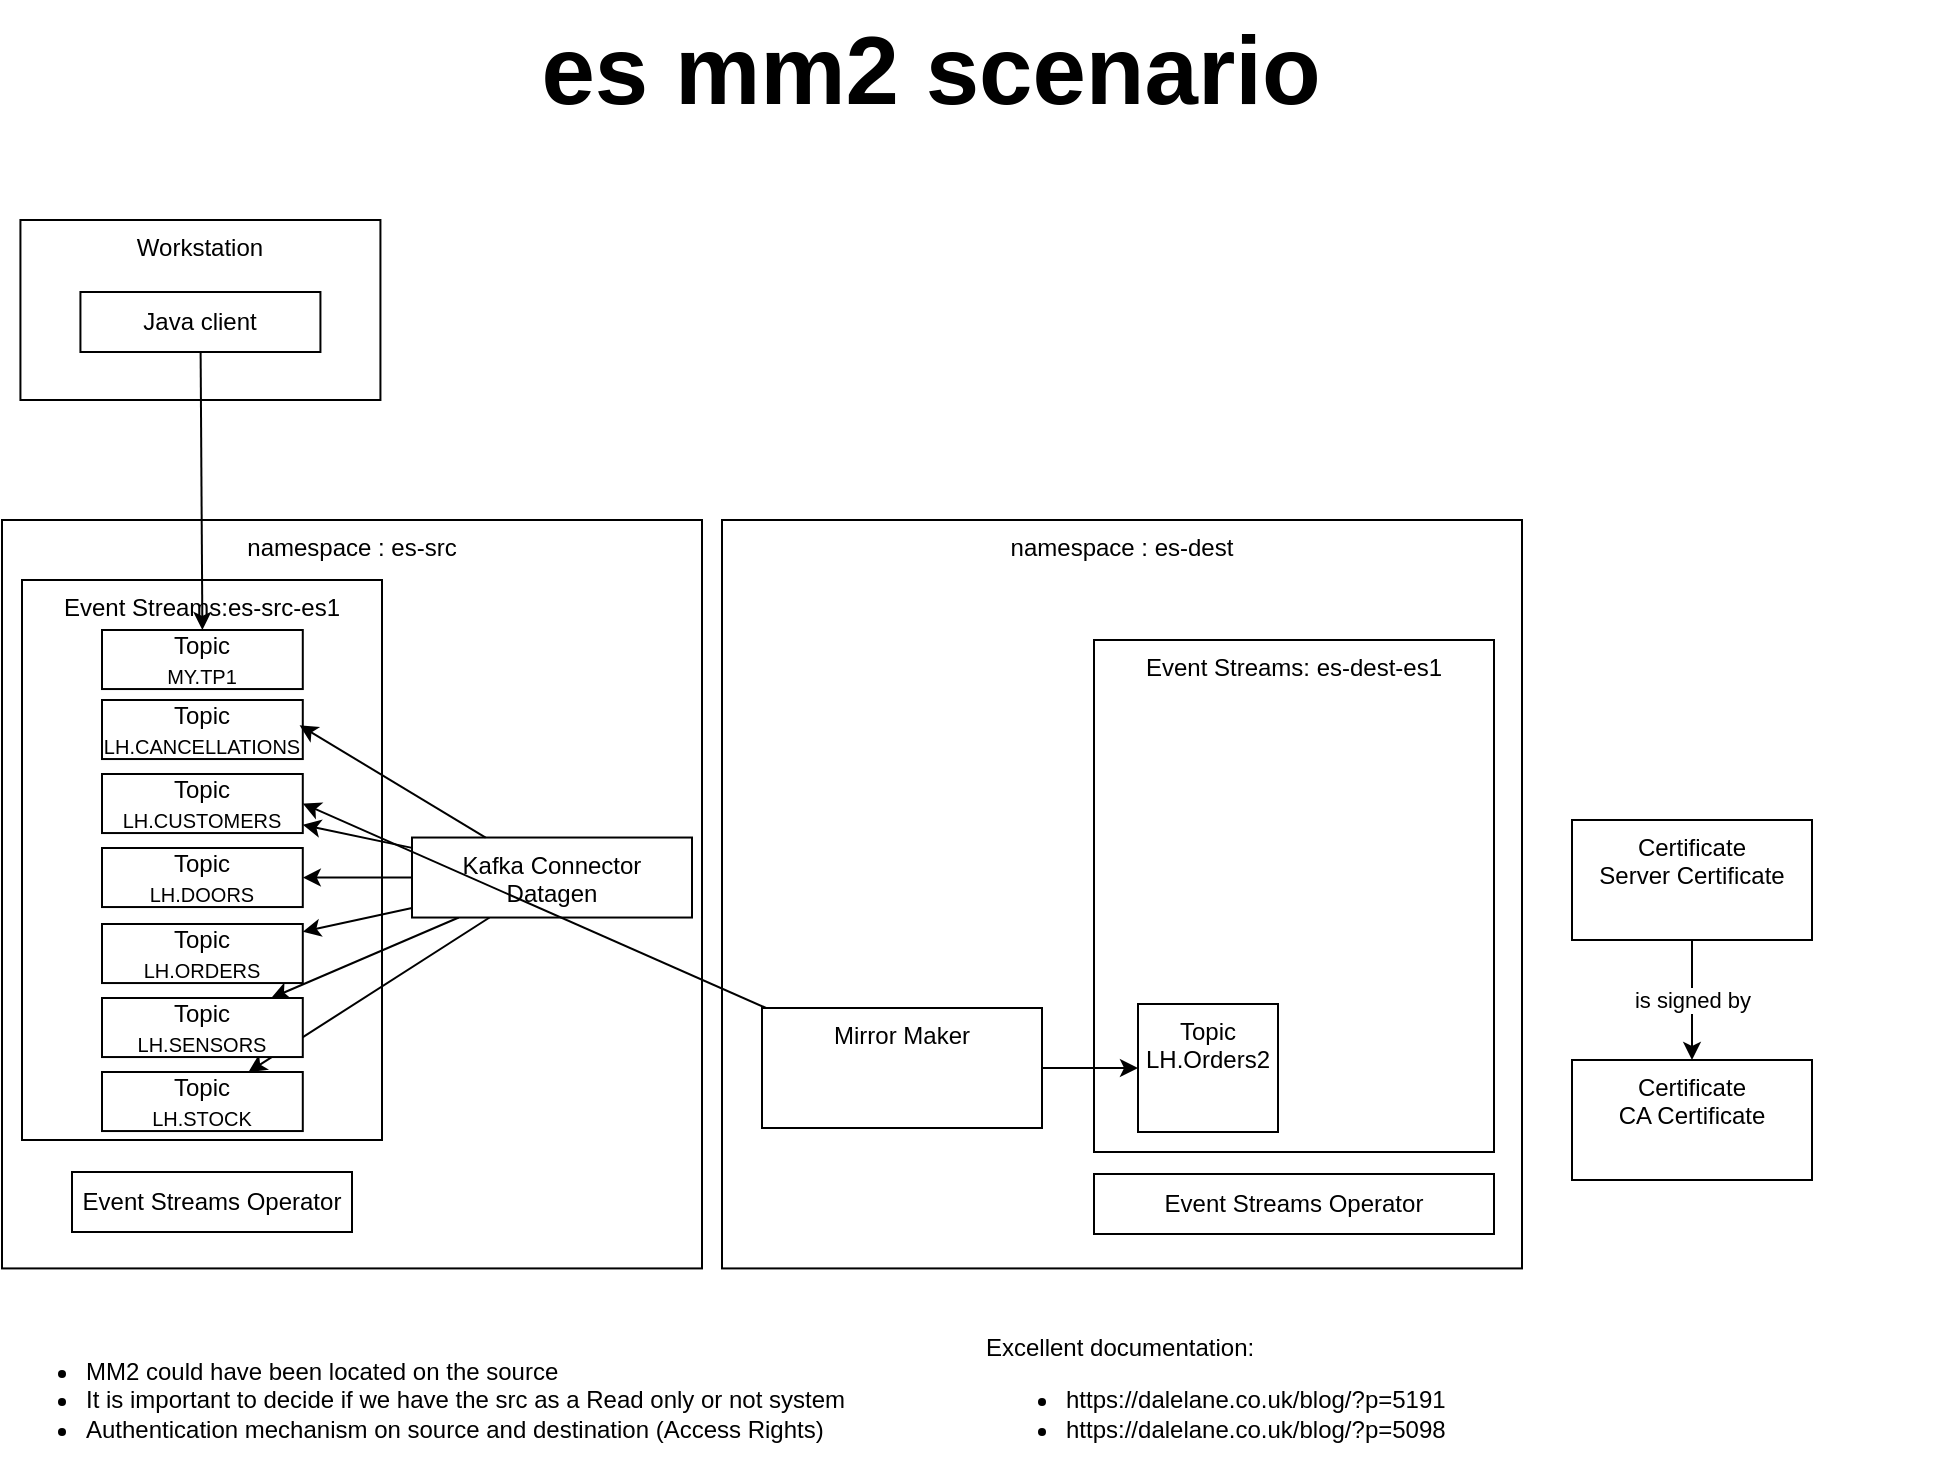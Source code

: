 <mxfile version="26.2.2" pages="2">
  <diagram name="Page-1" id="YvG3G-DKzLpsywxGTCxs">
    <mxGraphModel dx="1426" dy="828" grid="1" gridSize="10" guides="1" tooltips="1" connect="1" arrows="1" fold="1" page="1" pageScale="1" pageWidth="1169" pageHeight="827" math="0" shadow="0">
      <root>
        <mxCell id="0" />
        <mxCell id="1" parent="0" />
        <mxCell id="O4546vlrkSZURTtSVhJm-18" value="namespace : es-dest" style="rounded=0;whiteSpace=wrap;html=1;verticalAlign=top;" parent="1" vertex="1">
          <mxGeometry x="480" y="320" width="400" height="374.21" as="geometry" />
        </mxCell>
        <mxCell id="O4546vlrkSZURTtSVhJm-1" value="namespace : es-src" style="rounded=0;whiteSpace=wrap;html=1;verticalAlign=top;" parent="1" vertex="1">
          <mxGeometry x="120" y="320" width="350" height="374.21" as="geometry" />
        </mxCell>
        <mxCell id="O4546vlrkSZURTtSVhJm-28" value="Event Streams:es-src-es1" style="rounded=0;whiteSpace=wrap;html=1;verticalAlign=top;" parent="1" vertex="1">
          <mxGeometry x="130" y="350" width="180" height="280" as="geometry" />
        </mxCell>
        <mxCell id="O4546vlrkSZURTtSVhJm-2" value="Mirror Maker" style="rounded=0;whiteSpace=wrap;html=1;verticalAlign=top;" parent="1" vertex="1">
          <mxGeometry x="500" y="564" width="140" height="60" as="geometry" />
        </mxCell>
        <mxCell id="O4546vlrkSZURTtSVhJm-3" value="Event Streams Operator" style="rounded=0;whiteSpace=wrap;html=1;verticalAlign=middle;" parent="1" vertex="1">
          <mxGeometry x="155" y="646" width="140" height="30" as="geometry" />
        </mxCell>
        <mxCell id="O4546vlrkSZURTtSVhJm-6" value="&lt;div&gt;Topic&lt;/div&gt;&lt;div&gt;&lt;font style=&quot;font-size: 10px;&quot;&gt;LH.CANCELLATIONS&lt;/font&gt;&lt;/div&gt;" style="rounded=0;whiteSpace=wrap;html=1;verticalAlign=middle;" parent="1" vertex="1">
          <mxGeometry x="170" y="410" width="100.393" height="29.527" as="geometry" />
        </mxCell>
        <mxCell id="O4546vlrkSZURTtSVhJm-11" value="Workstation" style="rounded=0;whiteSpace=wrap;html=1;verticalAlign=top;" parent="1" vertex="1">
          <mxGeometry x="129.213" y="170" width="180" height="90" as="geometry" />
        </mxCell>
        <mxCell id="O4546vlrkSZURTtSVhJm-44" style="edgeStyle=none;shape=connector;rounded=0;orthogonalLoop=1;jettySize=auto;html=1;entryX=0.5;entryY=0;entryDx=0;entryDy=0;strokeColor=default;align=center;verticalAlign=middle;fontFamily=Helvetica;fontSize=11;fontColor=default;labelBackgroundColor=default;endArrow=classic;" parent="1" source="O4546vlrkSZURTtSVhJm-13" target="O4546vlrkSZURTtSVhJm-38" edge="1">
          <mxGeometry relative="1" as="geometry" />
        </mxCell>
        <mxCell id="O4546vlrkSZURTtSVhJm-13" value="Java client" style="rounded=0;whiteSpace=wrap;html=1;" parent="1" vertex="1">
          <mxGeometry x="159.213" y="206" width="120" height="30" as="geometry" />
        </mxCell>
        <mxCell id="O4546vlrkSZURTtSVhJm-14" value="is signed by" style="edgeStyle=orthogonalEdgeStyle;rounded=0;orthogonalLoop=1;jettySize=auto;html=1;" parent="1" source="O4546vlrkSZURTtSVhJm-15" target="O4546vlrkSZURTtSVhJm-16" edge="1">
          <mxGeometry relative="1" as="geometry" />
        </mxCell>
        <mxCell id="O4546vlrkSZURTtSVhJm-15" value="Certificate&lt;div&gt;Server Certificate&lt;/div&gt;" style="rounded=0;whiteSpace=wrap;html=1;verticalAlign=top;" parent="1" vertex="1">
          <mxGeometry x="905" y="470" width="120" height="60" as="geometry" />
        </mxCell>
        <mxCell id="O4546vlrkSZURTtSVhJm-16" value="Certificate&lt;div&gt;CA Certificate&lt;/div&gt;" style="rounded=0;whiteSpace=wrap;html=1;verticalAlign=top;" parent="1" vertex="1">
          <mxGeometry x="905" y="590" width="120" height="60" as="geometry" />
        </mxCell>
        <mxCell id="O4546vlrkSZURTtSVhJm-17" value="&lt;b&gt;&lt;font style=&quot;font-size: 48px;&quot;&gt;es mm2 scenario&lt;/font&gt;&lt;/b&gt;" style="text;html=1;align=center;verticalAlign=middle;whiteSpace=wrap;rounded=0;" parent="1" vertex="1">
          <mxGeometry x="357" y="60" width="455" height="70" as="geometry" />
        </mxCell>
        <mxCell id="O4546vlrkSZURTtSVhJm-19" value="Event Streams: es-dest-es1" style="rounded=0;whiteSpace=wrap;html=1;verticalAlign=top;" parent="1" vertex="1">
          <mxGeometry x="666" y="380" width="200" height="256" as="geometry" />
        </mxCell>
        <mxCell id="O4546vlrkSZURTtSVhJm-20" value="Event Streams Operator" style="rounded=0;whiteSpace=wrap;html=1;verticalAlign=middle;" parent="1" vertex="1">
          <mxGeometry x="666" y="647" width="200" height="30" as="geometry" />
        </mxCell>
        <mxCell id="O4546vlrkSZURTtSVhJm-21" value="Topic&lt;div&gt;LH.Orders2&lt;/div&gt;" style="rounded=0;whiteSpace=wrap;html=1;verticalAlign=top;" parent="1" vertex="1">
          <mxGeometry x="688" y="562" width="70" height="64" as="geometry" />
        </mxCell>
        <mxCell id="O4546vlrkSZURTtSVhJm-39" style="edgeStyle=none;shape=connector;rounded=0;orthogonalLoop=1;jettySize=auto;html=1;strokeColor=default;align=center;verticalAlign=middle;fontFamily=Helvetica;fontSize=11;fontColor=default;labelBackgroundColor=default;endArrow=classic;" parent="1" source="O4546vlrkSZURTtSVhJm-26" target="O4546vlrkSZURTtSVhJm-33" edge="1">
          <mxGeometry relative="1" as="geometry" />
        </mxCell>
        <mxCell id="O4546vlrkSZURTtSVhJm-40" style="edgeStyle=none;shape=connector;rounded=0;orthogonalLoop=1;jettySize=auto;html=1;strokeColor=default;align=center;verticalAlign=middle;fontFamily=Helvetica;fontSize=11;fontColor=default;labelBackgroundColor=default;endArrow=classic;" parent="1" source="O4546vlrkSZURTtSVhJm-26" target="O4546vlrkSZURTtSVhJm-34" edge="1">
          <mxGeometry relative="1" as="geometry" />
        </mxCell>
        <mxCell id="O4546vlrkSZURTtSVhJm-41" style="edgeStyle=none;shape=connector;rounded=0;orthogonalLoop=1;jettySize=auto;html=1;strokeColor=default;align=center;verticalAlign=middle;fontFamily=Helvetica;fontSize=11;fontColor=default;labelBackgroundColor=default;endArrow=classic;" parent="1" source="O4546vlrkSZURTtSVhJm-26" target="O4546vlrkSZURTtSVhJm-35" edge="1">
          <mxGeometry relative="1" as="geometry" />
        </mxCell>
        <mxCell id="O4546vlrkSZURTtSVhJm-42" style="edgeStyle=none;shape=connector;rounded=0;orthogonalLoop=1;jettySize=auto;html=1;strokeColor=default;align=center;verticalAlign=middle;fontFamily=Helvetica;fontSize=11;fontColor=default;labelBackgroundColor=default;endArrow=classic;" parent="1" source="O4546vlrkSZURTtSVhJm-26" target="O4546vlrkSZURTtSVhJm-36" edge="1">
          <mxGeometry relative="1" as="geometry" />
        </mxCell>
        <mxCell id="O4546vlrkSZURTtSVhJm-43" style="edgeStyle=none;shape=connector;rounded=0;orthogonalLoop=1;jettySize=auto;html=1;strokeColor=default;align=center;verticalAlign=middle;fontFamily=Helvetica;fontSize=11;fontColor=default;labelBackgroundColor=default;endArrow=classic;" parent="1" source="O4546vlrkSZURTtSVhJm-26" target="O4546vlrkSZURTtSVhJm-37" edge="1">
          <mxGeometry relative="1" as="geometry" />
        </mxCell>
        <mxCell id="O4546vlrkSZURTtSVhJm-26" value="Kafka Connector&lt;div&gt;Datagen&lt;/div&gt;" style="rounded=0;whiteSpace=wrap;html=1;verticalAlign=top;" parent="1" vertex="1">
          <mxGeometry x="325" y="478.764" width="140" height="40" as="geometry" />
        </mxCell>
        <mxCell id="O4546vlrkSZURTtSVhJm-27" style="rounded=0;orthogonalLoop=1;jettySize=auto;html=1;entryX=0.984;entryY=0.429;entryDx=0;entryDy=0;entryPerimeter=0;" parent="1" source="O4546vlrkSZURTtSVhJm-26" target="O4546vlrkSZURTtSVhJm-6" edge="1">
          <mxGeometry relative="1" as="geometry" />
        </mxCell>
        <mxCell id="O4546vlrkSZURTtSVhJm-30" style="edgeStyle=orthogonalEdgeStyle;rounded=0;orthogonalLoop=1;jettySize=auto;html=1;" parent="1" source="O4546vlrkSZURTtSVhJm-2" target="O4546vlrkSZURTtSVhJm-21" edge="1">
          <mxGeometry relative="1" as="geometry" />
        </mxCell>
        <mxCell id="O4546vlrkSZURTtSVhJm-33" value="Topic&lt;div&gt;&lt;span style=&quot;text-align: left;&quot;&gt;&lt;font style=&quot;font-size: 10px;&quot;&gt;LH.&lt;/font&gt;&lt;/span&gt;&lt;span style=&quot;font-size: 10px; text-align: left; background-color: transparent; color: light-dark(rgb(0, 0, 0), rgb(255, 255, 255));&quot;&gt;CUSTOMERS&lt;/span&gt;&lt;br style=&quot;padding: 0px; margin: 0px; text-align: left;&quot;&gt;&lt;/div&gt;" style="rounded=0;whiteSpace=wrap;html=1;verticalAlign=middle;" parent="1" vertex="1">
          <mxGeometry x="170" y="447" width="100.393" height="29.527" as="geometry" />
        </mxCell>
        <mxCell id="O4546vlrkSZURTtSVhJm-34" value="Topic&lt;div&gt;&lt;span style=&quot;font-size: 10px; text-align: left; background-color: transparent; color: light-dark(rgb(0, 0, 0), rgb(255, 255, 255));&quot;&gt;LH.DOORS&lt;/span&gt;&lt;br style=&quot;padding: 0px; margin: 0px; text-align: left;&quot;&gt;&lt;/div&gt;" style="rounded=0;whiteSpace=wrap;html=1;verticalAlign=middle;" parent="1" vertex="1">
          <mxGeometry x="170" y="484" width="100.393" height="29.527" as="geometry" />
        </mxCell>
        <mxCell id="O4546vlrkSZURTtSVhJm-35" value="Topic&lt;div&gt;&lt;span style=&quot;font-size: 10px; text-align: left; background-color: transparent; color: light-dark(rgb(0, 0, 0), rgb(255, 255, 255));&quot;&gt;LH.ORDERS&lt;/span&gt;&lt;/div&gt;" style="rounded=0;whiteSpace=wrap;html=1;verticalAlign=middle;" parent="1" vertex="1">
          <mxGeometry x="170" y="522" width="100.393" height="29.527" as="geometry" />
        </mxCell>
        <mxCell id="O4546vlrkSZURTtSVhJm-36" value="Topic&lt;div&gt;&lt;span style=&quot;text-align: left;&quot;&gt;&lt;font style=&quot;font-size: 10px;&quot;&gt;LH.&lt;/font&gt;&lt;/span&gt;&lt;span style=&quot;background-color: transparent; font-size: 10px;&quot;&gt;SENSORS&lt;/span&gt;&lt;br style=&quot;padding: 0px; margin: 0px; text-align: left;&quot;&gt;&lt;/div&gt;" style="rounded=0;whiteSpace=wrap;html=1;verticalAlign=middle;" parent="1" vertex="1">
          <mxGeometry x="170" y="559" width="100.393" height="29.527" as="geometry" />
        </mxCell>
        <mxCell id="O4546vlrkSZURTtSVhJm-37" value="Topic&lt;div&gt;&lt;span style=&quot;text-align: left;&quot;&gt;&lt;font style=&quot;font-size: 10px;&quot;&gt;LH.&lt;/font&gt;&lt;/span&gt;&lt;span style=&quot;font-size: 10px; text-align: left; background-color: transparent; color: light-dark(rgb(0, 0, 0), rgb(255, 255, 255));&quot;&gt;STOCK&lt;/span&gt;&lt;/div&gt;" style="rounded=0;whiteSpace=wrap;html=1;verticalAlign=middle;" parent="1" vertex="1">
          <mxGeometry x="170" y="596" width="100.393" height="29.527" as="geometry" />
        </mxCell>
        <mxCell id="O4546vlrkSZURTtSVhJm-38" value="Topic&lt;div&gt;&lt;span style=&quot;text-align: left;&quot;&gt;&lt;font style=&quot;font-size: 10px;&quot;&gt;MY.TP1&lt;/font&gt;&lt;/span&gt;&lt;/div&gt;" style="rounded=0;whiteSpace=wrap;html=1;verticalAlign=middle;" parent="1" vertex="1">
          <mxGeometry x="170" y="375" width="100.393" height="29.527" as="geometry" />
        </mxCell>
        <mxCell id="R2hAe9RzboAvjUTRzhPL-1" value="&lt;ul&gt;&lt;li&gt;MM2 could have been located on the source&lt;/li&gt;&lt;li&gt;It is important to decide if we have the src as a Read only or not system&lt;/li&gt;&lt;li&gt;Authentication mechanism on source and destination (Access Rights)&lt;/li&gt;&lt;/ul&gt;" style="text;html=1;align=left;verticalAlign=top;whiteSpace=wrap;rounded=0;" parent="1" vertex="1">
          <mxGeometry x="120" y="720" width="480" height="80" as="geometry" />
        </mxCell>
        <mxCell id="f3evDXBz1Gfgi83mSCZf-1" value="Excellent documentation:&amp;nbsp;&lt;div&gt;&lt;ul&gt;&lt;li&gt;https://dalelane.co.uk/blog/?p=5191&amp;nbsp;&lt;/li&gt;&lt;li&gt;https://dalelane.co.uk/blog/?p=5098&lt;/li&gt;&lt;/ul&gt;&lt;/div&gt;" style="text;html=1;align=left;verticalAlign=top;whiteSpace=wrap;rounded=0;" parent="1" vertex="1">
          <mxGeometry x="610" y="720" width="480" height="80" as="geometry" />
        </mxCell>
        <mxCell id="eBFbgGp3V8bBeJvtJNEO-1" style="rounded=0;orthogonalLoop=1;jettySize=auto;html=1;entryX=1;entryY=0.5;entryDx=0;entryDy=0;" parent="1" source="O4546vlrkSZURTtSVhJm-2" target="O4546vlrkSZURTtSVhJm-33" edge="1">
          <mxGeometry relative="1" as="geometry" />
        </mxCell>
      </root>
    </mxGraphModel>
  </diagram>
  <diagram id="V6C6QrQqQ06XYRi_xDy6" name="Dale">
    <mxGraphModel dx="1723" dy="1001" grid="1" gridSize="10" guides="1" tooltips="1" connect="1" arrows="1" fold="1" page="1" pageScale="1" pageWidth="1169" pageHeight="827" math="0" shadow="0">
      <root>
        <mxCell id="0" />
        <mxCell id="1" parent="0" />
        <mxCell id="6TBMZdQntfCs_yko7JUq-2" value="namespace : north-america" style="rounded=0;whiteSpace=wrap;html=1;verticalAlign=top;" vertex="1" parent="1">
          <mxGeometry x="140" y="110" width="310" height="289.37" as="geometry" />
        </mxCell>
        <mxCell id="6TBMZdQntfCs_yko7JUq-3" value="Event Streams: na-eventstreams" style="rounded=0;whiteSpace=wrap;html=1;verticalAlign=top;" vertex="1" parent="1">
          <mxGeometry x="300" y="140" width="130" height="200" as="geometry" />
        </mxCell>
        <mxCell id="6TBMZdQntfCs_yko7JUq-5" value="Event Streams Operator" style="rounded=0;whiteSpace=wrap;html=1;verticalAlign=middle;" vertex="1" parent="1">
          <mxGeometry x="295" y="350" width="140" height="30" as="geometry" />
        </mxCell>
        <mxCell id="6TBMZdQntfCs_yko7JUq-6" value="&lt;div&gt;Topic&lt;/div&gt;&lt;div&gt;&lt;font&gt;doors&lt;/font&gt;&lt;/div&gt;" style="rounded=0;whiteSpace=wrap;html=1;verticalAlign=middle;fillColor=#66B2FF;" vertex="1" parent="1">
          <mxGeometry x="315" y="180" width="100.393" height="29.527" as="geometry" />
        </mxCell>
        <mxCell id="6TBMZdQntfCs_yko7JUq-10" style="edgeStyle=none;shape=connector;rounded=0;orthogonalLoop=1;jettySize=auto;html=1;strokeColor=default;align=center;verticalAlign=middle;fontFamily=Helvetica;fontSize=11;fontColor=default;labelBackgroundColor=default;endArrow=classic;" edge="1" parent="1" source="6TBMZdQntfCs_yko7JUq-15" target="6TBMZdQntfCs_yko7JUq-18">
          <mxGeometry relative="1" as="geometry" />
        </mxCell>
        <mxCell id="6TBMZdQntfCs_yko7JUq-11" style="edgeStyle=none;shape=connector;rounded=0;orthogonalLoop=1;jettySize=auto;html=1;strokeColor=default;align=center;verticalAlign=middle;fontFamily=Helvetica;fontSize=11;fontColor=default;labelBackgroundColor=default;endArrow=classic;" edge="1" parent="1" source="6TBMZdQntfCs_yko7JUq-15" target="6TBMZdQntfCs_yko7JUq-19">
          <mxGeometry relative="1" as="geometry" />
        </mxCell>
        <mxCell id="6TBMZdQntfCs_yko7JUq-12" style="edgeStyle=none;shape=connector;rounded=0;orthogonalLoop=1;jettySize=auto;html=1;strokeColor=default;align=center;verticalAlign=middle;fontFamily=Helvetica;fontSize=11;fontColor=default;labelBackgroundColor=default;endArrow=classic;" edge="1" parent="1" source="6TBMZdQntfCs_yko7JUq-15" target="6TBMZdQntfCs_yko7JUq-20">
          <mxGeometry relative="1" as="geometry" />
        </mxCell>
        <mxCell id="6TBMZdQntfCs_yko7JUq-15" value="Kafka Connector&lt;div&gt;datagen&lt;/div&gt;" style="rounded=0;whiteSpace=wrap;html=1;verticalAlign=top;" vertex="1" parent="1">
          <mxGeometry x="153" y="230" width="105" height="40" as="geometry" />
        </mxCell>
        <mxCell id="6TBMZdQntfCs_yko7JUq-16" style="rounded=0;orthogonalLoop=1;jettySize=auto;html=1;" edge="1" parent="1" source="6TBMZdQntfCs_yko7JUq-15" target="6TBMZdQntfCs_yko7JUq-6">
          <mxGeometry relative="1" as="geometry" />
        </mxCell>
        <mxCell id="6TBMZdQntfCs_yko7JUq-18" value="Topic&lt;div style=&quot;text-align: left;&quot;&gt;&lt;font&gt;orders&lt;/font&gt;&lt;/div&gt;" style="rounded=0;whiteSpace=wrap;html=1;verticalAlign=middle;fillColor=#66B2FF;" vertex="1" parent="1">
          <mxGeometry x="315" y="217" width="100.393" height="29.527" as="geometry" />
        </mxCell>
        <mxCell id="6TBMZdQntfCs_yko7JUq-19" value="Topic&lt;div style=&quot;text-align: left;&quot;&gt;&lt;font&gt;sensors&lt;/font&gt;&lt;/div&gt;" style="rounded=0;whiteSpace=wrap;html=1;verticalAlign=middle;fillColor=#66B2FF;" vertex="1" parent="1">
          <mxGeometry x="315" y="254" width="100.393" height="29.527" as="geometry" />
        </mxCell>
        <mxCell id="6TBMZdQntfCs_yko7JUq-20" value="Topic&lt;div style=&quot;text-align: left;&quot;&gt;&lt;span&gt;stock&lt;/span&gt;&lt;/div&gt;" style="rounded=0;whiteSpace=wrap;html=1;verticalAlign=middle;fontSize=11;fillColor=#66B2FF;" vertex="1" parent="1">
          <mxGeometry x="315" y="292" width="100.393" height="29.527" as="geometry" />
        </mxCell>
        <mxCell id="6TBMZdQntfCs_yko7JUq-25" value="namespace : europe" style="rounded=0;whiteSpace=wrap;html=1;verticalAlign=top;" vertex="1" parent="1">
          <mxGeometry x="600" y="80" width="385" height="720" as="geometry" />
        </mxCell>
        <mxCell id="b4z3nHCRi-MZg8UaqvZQ-19" style="rounded=0;orthogonalLoop=1;jettySize=auto;html=1;entryX=1;entryY=0.5;entryDx=0;entryDy=0;" edge="1" parent="1" source="6TBMZdQntfCs_yko7JUq-26" target="6TBMZdQntfCs_yko7JUq-3">
          <mxGeometry relative="1" as="geometry" />
        </mxCell>
        <mxCell id="6TBMZdQntfCs_yko7JUq-26" value="Mirror Maker&lt;div&gt;mm2&lt;/div&gt;" style="rounded=0;whiteSpace=wrap;html=1;verticalAlign=top;" vertex="1" parent="1">
          <mxGeometry x="617" y="409.77" width="90" height="42.47" as="geometry" />
        </mxCell>
        <mxCell id="6TBMZdQntfCs_yko7JUq-27" value="Event Streams: eu-eventstreams" style="rounded=0;whiteSpace=wrap;html=1;verticalAlign=top;" vertex="1" parent="1">
          <mxGeometry x="740" y="110" width="231" height="640" as="geometry" />
        </mxCell>
        <mxCell id="6TBMZdQntfCs_yko7JUq-28" value="Event Streams Operator" style="rounded=0;whiteSpace=wrap;html=1;verticalAlign=middle;" vertex="1" parent="1">
          <mxGeometry x="755.5" y="760" width="200" height="30" as="geometry" />
        </mxCell>
        <mxCell id="6TBMZdQntfCs_yko7JUq-31" value="namespace : south-america" style="rounded=0;whiteSpace=wrap;html=1;verticalAlign=top;" vertex="1" parent="1">
          <mxGeometry x="140" y="470" width="310" height="289.37" as="geometry" />
        </mxCell>
        <mxCell id="6TBMZdQntfCs_yko7JUq-32" value="Event Streams: sa-eventstreams" style="rounded=0;whiteSpace=wrap;html=1;verticalAlign=top;" vertex="1" parent="1">
          <mxGeometry x="300" y="500" width="130" height="200" as="geometry" />
        </mxCell>
        <mxCell id="6TBMZdQntfCs_yko7JUq-33" value="Event Streams Operator" style="rounded=0;whiteSpace=wrap;html=1;verticalAlign=middle;" vertex="1" parent="1">
          <mxGeometry x="295" y="710" width="140" height="30" as="geometry" />
        </mxCell>
        <mxCell id="6TBMZdQntfCs_yko7JUq-34" value="&lt;div&gt;Topic&lt;/div&gt;&lt;div&gt;&lt;font&gt;doors&lt;/font&gt;&lt;/div&gt;" style="rounded=0;whiteSpace=wrap;html=1;verticalAlign=middle;fillColor=#66B2FF;" vertex="1" parent="1">
          <mxGeometry x="315" y="540" width="100.393" height="29.527" as="geometry" />
        </mxCell>
        <mxCell id="6TBMZdQntfCs_yko7JUq-35" style="edgeStyle=none;shape=connector;rounded=0;orthogonalLoop=1;jettySize=auto;html=1;strokeColor=default;align=center;verticalAlign=middle;fontFamily=Helvetica;fontSize=11;fontColor=default;labelBackgroundColor=default;endArrow=classic;" edge="1" parent="1" source="6TBMZdQntfCs_yko7JUq-38" target="6TBMZdQntfCs_yko7JUq-40">
          <mxGeometry relative="1" as="geometry" />
        </mxCell>
        <mxCell id="6TBMZdQntfCs_yko7JUq-36" style="edgeStyle=none;shape=connector;rounded=0;orthogonalLoop=1;jettySize=auto;html=1;strokeColor=default;align=center;verticalAlign=middle;fontFamily=Helvetica;fontSize=11;fontColor=default;labelBackgroundColor=default;endArrow=classic;" edge="1" parent="1" source="6TBMZdQntfCs_yko7JUq-38" target="6TBMZdQntfCs_yko7JUq-41">
          <mxGeometry relative="1" as="geometry" />
        </mxCell>
        <mxCell id="6TBMZdQntfCs_yko7JUq-37" style="edgeStyle=none;shape=connector;rounded=0;orthogonalLoop=1;jettySize=auto;html=1;strokeColor=default;align=center;verticalAlign=middle;fontFamily=Helvetica;fontSize=11;fontColor=default;labelBackgroundColor=default;endArrow=classic;" edge="1" parent="1" source="6TBMZdQntfCs_yko7JUq-38" target="6TBMZdQntfCs_yko7JUq-42">
          <mxGeometry relative="1" as="geometry" />
        </mxCell>
        <mxCell id="6TBMZdQntfCs_yko7JUq-38" value="Kafka Connector&lt;div&gt;datagen&lt;/div&gt;" style="rounded=0;whiteSpace=wrap;html=1;verticalAlign=top;" vertex="1" parent="1">
          <mxGeometry x="153" y="590" width="105" height="40" as="geometry" />
        </mxCell>
        <mxCell id="6TBMZdQntfCs_yko7JUq-39" style="rounded=0;orthogonalLoop=1;jettySize=auto;html=1;" edge="1" parent="1" source="6TBMZdQntfCs_yko7JUq-38" target="6TBMZdQntfCs_yko7JUq-34">
          <mxGeometry relative="1" as="geometry" />
        </mxCell>
        <mxCell id="6TBMZdQntfCs_yko7JUq-40" value="Topic&lt;div style=&quot;text-align: left;&quot;&gt;&lt;font&gt;orders&lt;/font&gt;&lt;/div&gt;" style="rounded=0;whiteSpace=wrap;html=1;verticalAlign=middle;fillColor=#66B2FF;" vertex="1" parent="1">
          <mxGeometry x="315" y="577" width="100.393" height="29.527" as="geometry" />
        </mxCell>
        <mxCell id="6TBMZdQntfCs_yko7JUq-41" value="Topic&lt;div style=&quot;text-align: left;&quot;&gt;&lt;font&gt;sensors&lt;/font&gt;&lt;/div&gt;" style="rounded=0;whiteSpace=wrap;html=1;verticalAlign=middle;fillColor=#66B2FF;" vertex="1" parent="1">
          <mxGeometry x="315" y="614" width="100.393" height="29.527" as="geometry" />
        </mxCell>
        <mxCell id="6TBMZdQntfCs_yko7JUq-42" value="Topic&lt;div style=&quot;text-align: left;&quot;&gt;&lt;span&gt;stock&lt;/span&gt;&lt;/div&gt;" style="rounded=0;whiteSpace=wrap;html=1;verticalAlign=middle;fontSize=11;fillColor=#66B2FF;" vertex="1" parent="1">
          <mxGeometry x="315" y="652" width="100.393" height="29.527" as="geometry" />
        </mxCell>
        <mxCell id="6TBMZdQntfCs_yko7JUq-43" value="Kafka Connect&lt;div&gt;datagen-host&lt;/div&gt;" style="rounded=0;whiteSpace=wrap;html=1;verticalAlign=top;" vertex="1" parent="1">
          <mxGeometry x="153" y="280" width="105" height="40" as="geometry" />
        </mxCell>
        <mxCell id="6TBMZdQntfCs_yko7JUq-44" value="Kafka Connect&lt;div&gt;datagen-host&lt;/div&gt;" style="rounded=0;whiteSpace=wrap;html=1;verticalAlign=top;" vertex="1" parent="1">
          <mxGeometry x="153" y="640" width="105" height="40" as="geometry" />
        </mxCell>
        <mxCell id="b4z3nHCRi-MZg8UaqvZQ-1" value="&lt;b&gt;&lt;font style=&quot;font-size: 48px;&quot;&gt;Dale aggregate scenario&lt;/font&gt;&lt;/b&gt;" style="text;html=1;align=center;verticalAlign=middle;whiteSpace=wrap;rounded=0;" vertex="1" parent="1">
          <mxGeometry x="230" y="10" width="633" height="70" as="geometry" />
        </mxCell>
        <mxCell id="b4z3nHCRi-MZg8UaqvZQ-3" value="&lt;div&gt;Topic&lt;/div&gt;&lt;div&gt;&lt;div&gt;__mm2_configs&lt;/div&gt;&lt;/div&gt;" style="rounded=0;whiteSpace=wrap;html=1;verticalAlign=middle;fillColor=#CCFFFF;" vertex="1" parent="1">
          <mxGeometry x="759.043" y="130.74" width="192.913" height="29.527" as="geometry" />
        </mxCell>
        <mxCell id="b4z3nHCRi-MZg8UaqvZQ-5" value="&lt;div&gt;Topic&lt;/div&gt;&lt;div&gt;&lt;div&gt;__mm2_offsets&lt;/div&gt;&lt;/div&gt;" style="rounded=0;whiteSpace=wrap;html=1;verticalAlign=middle;fillColor=#CCFFFF;" vertex="1" parent="1">
          <mxGeometry x="759.043" y="171.74" width="192.913" height="29.527" as="geometry" />
        </mxCell>
        <mxCell id="b4z3nHCRi-MZg8UaqvZQ-6" value="&lt;div&gt;Topic&lt;/div&gt;&lt;div&gt;&lt;div&gt;&lt;span style=&quot;background-color: transparent; color: light-dark(rgb(0, 0, 0), rgb(255, 255, 255));&quot;&gt;northamerica.LH.CUSTOMERS&lt;/span&gt;&lt;/div&gt;&lt;/div&gt;" style="rounded=0;whiteSpace=wrap;html=1;verticalAlign=middle;fillColor=#CCFFFF;" vertex="1" parent="1">
          <mxGeometry x="759.043" y="293.74" width="192.913" height="29.527" as="geometry" />
        </mxCell>
        <mxCell id="b4z3nHCRi-MZg8UaqvZQ-7" value="&lt;div&gt;Topic&lt;/div&gt;&lt;div&gt;&lt;div&gt;&lt;span style=&quot;background-color: transparent; color: light-dark(rgb(0, 0, 0), rgb(255, 255, 255));&quot;&gt;__mm2_status&lt;/span&gt;&lt;/div&gt;&lt;/div&gt;" style="rounded=0;whiteSpace=wrap;html=1;verticalAlign=middle;fillColor=#CCFFFF;" vertex="1" parent="1">
          <mxGeometry x="759.043" y="211.74" width="192.913" height="29.527" as="geometry" />
        </mxCell>
        <mxCell id="b4z3nHCRi-MZg8UaqvZQ-8" value="&lt;div&gt;Topic&lt;/div&gt;&lt;div&gt;&lt;div&gt;&lt;span style=&quot;background-color: transparent; color: light-dark(rgb(0, 0, 0), rgb(255, 255, 255));&quot;&gt;northamerica.LH.CANCELLATIONS&lt;/span&gt;&lt;/div&gt;&lt;/div&gt;" style="rounded=0;whiteSpace=wrap;html=1;verticalAlign=middle;fillColor=#CCFFFF;" vertex="1" parent="1">
          <mxGeometry x="759.043" y="252.74" width="192.913" height="29.527" as="geometry" />
        </mxCell>
        <mxCell id="b4z3nHCRi-MZg8UaqvZQ-9" value="&lt;div&gt;Topic&lt;/div&gt;&lt;div&gt;&lt;div&gt;&lt;span style=&quot;background-color: transparent; color: light-dark(rgb(0, 0, 0), rgb(255, 255, 255));&quot;&gt;northamerica.LH.SENSORS&lt;/span&gt;&lt;/div&gt;&lt;/div&gt;" style="rounded=0;whiteSpace=wrap;html=1;verticalAlign=middle;fillColor=#CCFFFF;" vertex="1" parent="1">
          <mxGeometry x="759.043" y="414.74" width="192.913" height="29.527" as="geometry" />
        </mxCell>
        <mxCell id="b4z3nHCRi-MZg8UaqvZQ-10" value="&lt;div&gt;Topic&lt;/div&gt;&lt;div&gt;&lt;div&gt;northamerica.LH.DOORS&lt;/div&gt;&lt;/div&gt;" style="rounded=0;whiteSpace=wrap;html=1;verticalAlign=middle;fillColor=#CCFFFF;" vertex="1" parent="1">
          <mxGeometry x="759.043" y="333.74" width="192.913" height="29.527" as="geometry" />
        </mxCell>
        <mxCell id="b4z3nHCRi-MZg8UaqvZQ-11" value="&lt;div&gt;Topic&lt;/div&gt;&lt;div&gt;&lt;div&gt;&lt;span style=&quot;background-color: transparent; color: light-dark(rgb(0, 0, 0), rgb(255, 255, 255));&quot;&gt;northamerica.LH.ORDERS&lt;/span&gt;&lt;/div&gt;&lt;/div&gt;" style="rounded=0;whiteSpace=wrap;html=1;verticalAlign=middle;fillColor=#CCFFFF;" vertex="1" parent="1">
          <mxGeometry x="759.043" y="374.74" width="192.913" height="29.527" as="geometry" />
        </mxCell>
        <mxCell id="b4z3nHCRi-MZg8UaqvZQ-12" value="&lt;div&gt;Topic&lt;/div&gt;&lt;div&gt;&lt;div&gt;&lt;span style=&quot;background-color: transparent; color: light-dark(rgb(0, 0, 0), rgb(255, 255, 255));&quot;&gt;southamerica.LH.CANCELLATIONS&lt;/span&gt;&lt;/div&gt;&lt;/div&gt;" style="rounded=0;whiteSpace=wrap;html=1;verticalAlign=middle;fillColor=#CCFFFF;" vertex="1" parent="1">
          <mxGeometry x="759.043" y="496.74" width="192.913" height="29.527" as="geometry" />
        </mxCell>
        <mxCell id="b4z3nHCRi-MZg8UaqvZQ-13" value="&lt;div&gt;Topic&lt;/div&gt;&lt;div&gt;&lt;div&gt;&lt;span style=&quot;background-color: transparent; color: light-dark(rgb(0, 0, 0), rgb(255, 255, 255));&quot;&gt;northamerica.LH.STOCK&lt;/span&gt;&lt;/div&gt;&lt;/div&gt;" style="rounded=0;whiteSpace=wrap;html=1;verticalAlign=middle;fillColor=#CCFFFF;" vertex="1" parent="1">
          <mxGeometry x="759.043" y="455.74" width="192.913" height="29.527" as="geometry" />
        </mxCell>
        <mxCell id="b4z3nHCRi-MZg8UaqvZQ-14" value="&lt;div&gt;Topic&lt;/div&gt;&lt;div&gt;&lt;div&gt;&lt;span style=&quot;background-color: transparent; color: light-dark(rgb(0, 0, 0), rgb(255, 255, 255));&quot;&gt;southamerica.LH.CUSTOMERS&lt;/span&gt;&lt;/div&gt;&lt;/div&gt;" style="rounded=0;whiteSpace=wrap;html=1;verticalAlign=middle;fillColor=#CCFFFF;" vertex="1" parent="1">
          <mxGeometry x="759.043" y="536.74" width="192.913" height="29.527" as="geometry" />
        </mxCell>
        <mxCell id="b4z3nHCRi-MZg8UaqvZQ-15" value="&lt;div&gt;Topic&lt;/div&gt;&lt;div&gt;&lt;div&gt;&lt;span style=&quot;background-color: transparent; color: light-dark(rgb(0, 0, 0), rgb(255, 255, 255));&quot;&gt;southamerica.LH.STOCK&lt;/span&gt;&lt;/div&gt;&lt;/div&gt;" style="rounded=0;whiteSpace=wrap;html=1;verticalAlign=middle;fillColor=#CCFFFF;" vertex="1" parent="1">
          <mxGeometry x="759.043" y="699.74" width="192.913" height="29.527" as="geometry" />
        </mxCell>
        <mxCell id="b4z3nHCRi-MZg8UaqvZQ-16" value="&lt;div&gt;Topic&lt;/div&gt;&lt;div&gt;&lt;div&gt;&lt;span style=&quot;background-color: transparent; color: light-dark(rgb(0, 0, 0), rgb(255, 255, 255));&quot;&gt;southamerica.LH.DOORS&lt;/span&gt;&lt;/div&gt;&lt;/div&gt;" style="rounded=0;whiteSpace=wrap;html=1;verticalAlign=middle;fillColor=#CCFFFF;" vertex="1" parent="1">
          <mxGeometry x="759.043" y="577.74" width="192.913" height="29.527" as="geometry" />
        </mxCell>
        <mxCell id="b4z3nHCRi-MZg8UaqvZQ-17" value="&lt;div&gt;Topic&lt;/div&gt;&lt;div&gt;&lt;div&gt;&lt;span style=&quot;background-color: transparent; color: light-dark(rgb(0, 0, 0), rgb(255, 255, 255));&quot;&gt;southamerica.LH.ORDERS&lt;/span&gt;&lt;/div&gt;&lt;/div&gt;" style="rounded=0;whiteSpace=wrap;html=1;verticalAlign=middle;fillColor=#CCFFFF;" vertex="1" parent="1">
          <mxGeometry x="759.043" y="618.74" width="192.913" height="29.527" as="geometry" />
        </mxCell>
        <mxCell id="b4z3nHCRi-MZg8UaqvZQ-18" value="&lt;div&gt;Topic&lt;/div&gt;&lt;div&gt;&lt;div&gt;&lt;span style=&quot;background-color: transparent; color: light-dark(rgb(0, 0, 0), rgb(255, 255, 255));&quot;&gt;southamerica.LH.SENSORS&lt;/span&gt;&lt;/div&gt;&lt;/div&gt;" style="rounded=0;whiteSpace=wrap;html=1;verticalAlign=middle;fillColor=#CCFFFF;" vertex="1" parent="1">
          <mxGeometry x="759.043" y="658.74" width="192.913" height="29.527" as="geometry" />
        </mxCell>
        <mxCell id="b4z3nHCRi-MZg8UaqvZQ-20" style="edgeStyle=none;shape=connector;rounded=0;orthogonalLoop=1;jettySize=auto;html=1;entryX=1;entryY=0.5;entryDx=0;entryDy=0;strokeColor=default;align=center;verticalAlign=middle;fontFamily=Helvetica;fontSize=11;fontColor=default;labelBackgroundColor=default;endArrow=classic;" edge="1" parent="1" source="6TBMZdQntfCs_yko7JUq-26" target="6TBMZdQntfCs_yko7JUq-32">
          <mxGeometry relative="1" as="geometry" />
        </mxCell>
        <mxCell id="b4z3nHCRi-MZg8UaqvZQ-21" style="edgeStyle=none;shape=connector;rounded=0;orthogonalLoop=1;jettySize=auto;html=1;entryX=0;entryY=0.5;entryDx=0;entryDy=0;strokeColor=default;align=center;verticalAlign=middle;fontFamily=Helvetica;fontSize=11;fontColor=default;labelBackgroundColor=default;endArrow=classic;" edge="1" parent="1" source="6TBMZdQntfCs_yko7JUq-26" target="6TBMZdQntfCs_yko7JUq-27">
          <mxGeometry relative="1" as="geometry" />
        </mxCell>
      </root>
    </mxGraphModel>
  </diagram>
</mxfile>

